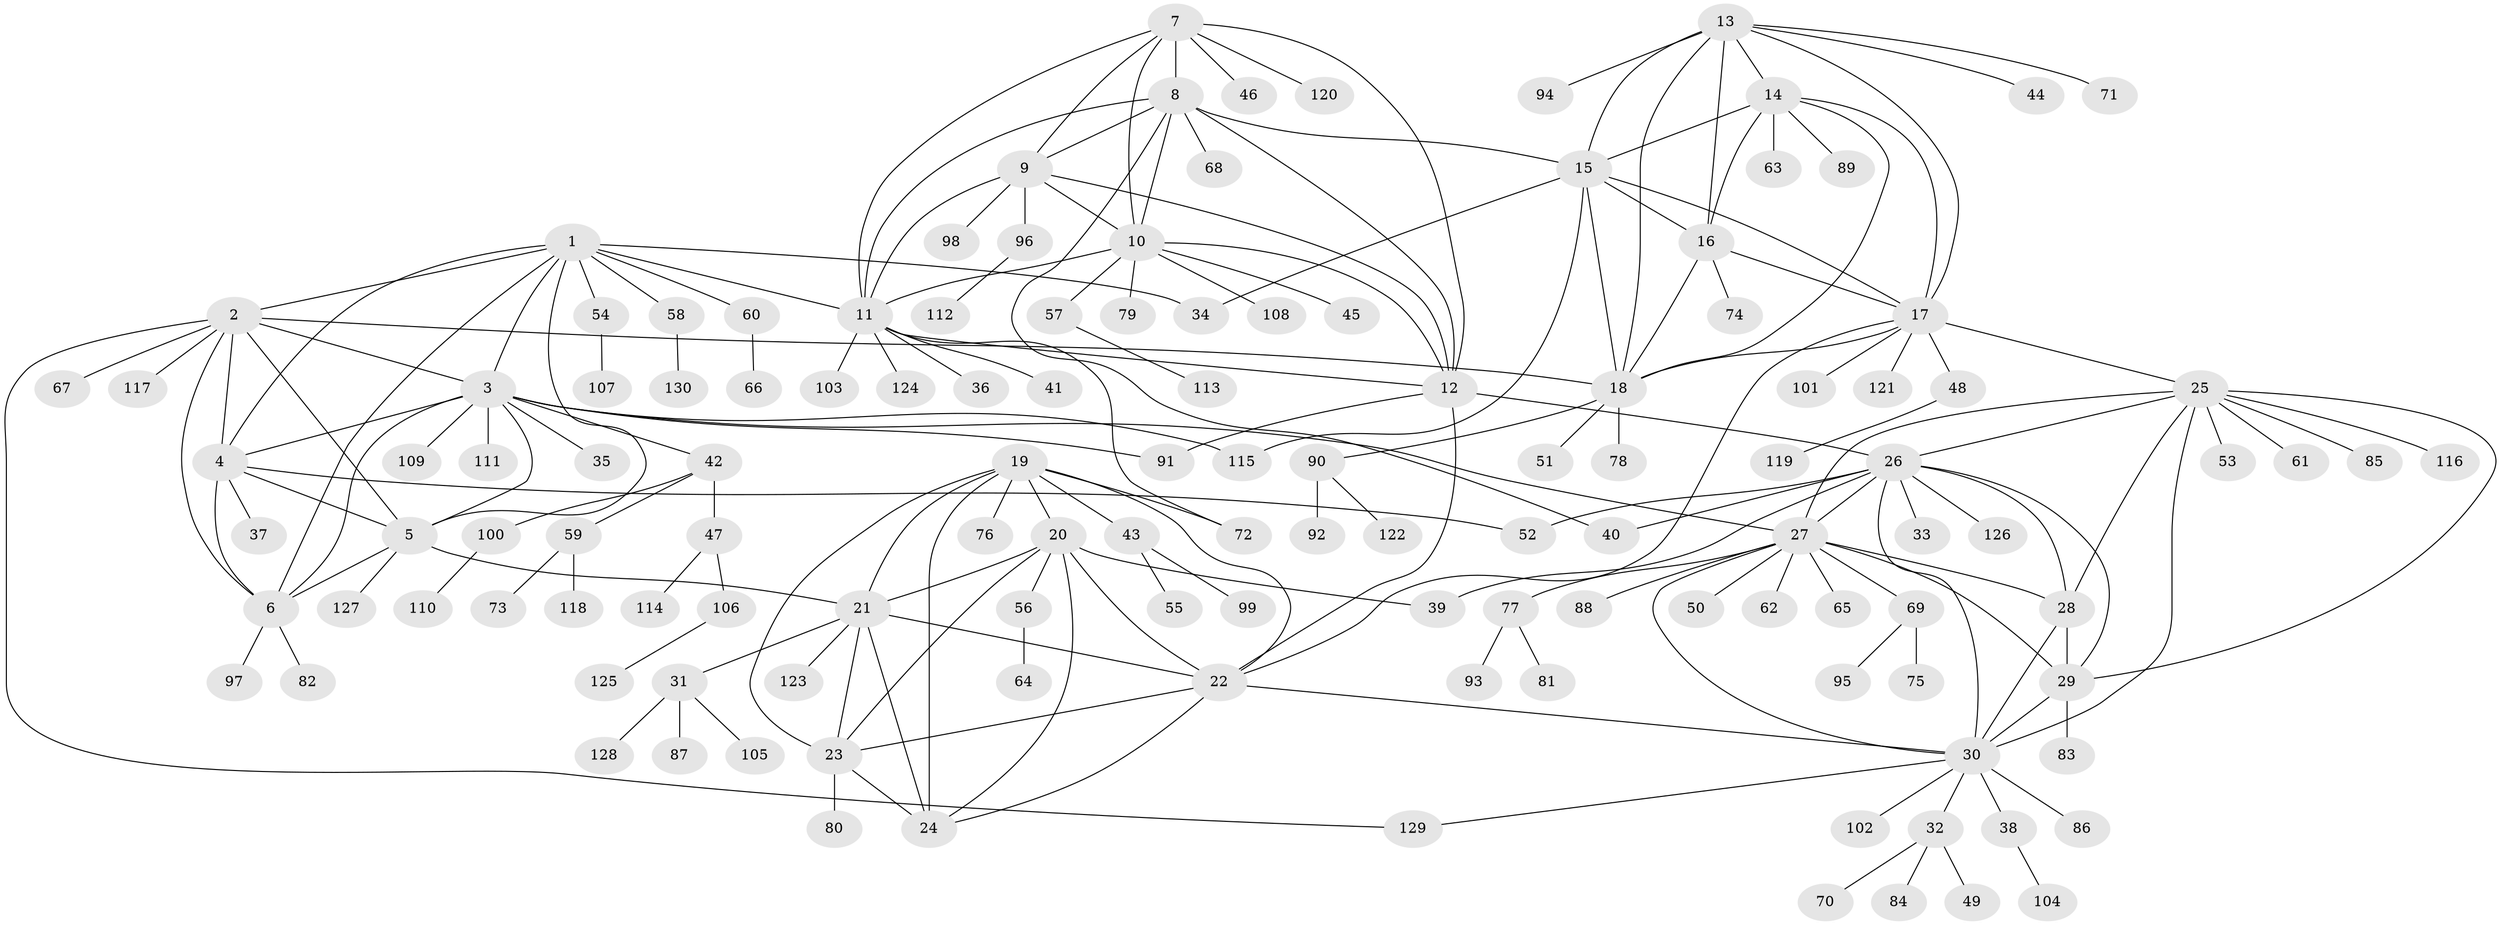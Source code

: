 // coarse degree distribution, {9: 0.0196078431372549, 15: 0.00980392156862745, 6: 0.0392156862745098, 5: 0.0392156862745098, 8: 0.049019607843137254, 10: 0.0392156862745098, 4: 0.0196078431372549, 7: 0.00980392156862745, 3: 0.0392156862745098, 2: 0.12745098039215685, 1: 0.6078431372549019}
// Generated by graph-tools (version 1.1) at 2025/42/03/06/25 10:42:15]
// undirected, 130 vertices, 193 edges
graph export_dot {
graph [start="1"]
  node [color=gray90,style=filled];
  1;
  2;
  3;
  4;
  5;
  6;
  7;
  8;
  9;
  10;
  11;
  12;
  13;
  14;
  15;
  16;
  17;
  18;
  19;
  20;
  21;
  22;
  23;
  24;
  25;
  26;
  27;
  28;
  29;
  30;
  31;
  32;
  33;
  34;
  35;
  36;
  37;
  38;
  39;
  40;
  41;
  42;
  43;
  44;
  45;
  46;
  47;
  48;
  49;
  50;
  51;
  52;
  53;
  54;
  55;
  56;
  57;
  58;
  59;
  60;
  61;
  62;
  63;
  64;
  65;
  66;
  67;
  68;
  69;
  70;
  71;
  72;
  73;
  74;
  75;
  76;
  77;
  78;
  79;
  80;
  81;
  82;
  83;
  84;
  85;
  86;
  87;
  88;
  89;
  90;
  91;
  92;
  93;
  94;
  95;
  96;
  97;
  98;
  99;
  100;
  101;
  102;
  103;
  104;
  105;
  106;
  107;
  108;
  109;
  110;
  111;
  112;
  113;
  114;
  115;
  116;
  117;
  118;
  119;
  120;
  121;
  122;
  123;
  124;
  125;
  126;
  127;
  128;
  129;
  130;
  1 -- 2;
  1 -- 3;
  1 -- 4;
  1 -- 5;
  1 -- 6;
  1 -- 11;
  1 -- 34;
  1 -- 54;
  1 -- 58;
  1 -- 60;
  2 -- 3;
  2 -- 4;
  2 -- 5;
  2 -- 6;
  2 -- 18;
  2 -- 67;
  2 -- 117;
  2 -- 129;
  3 -- 4;
  3 -- 5;
  3 -- 6;
  3 -- 27;
  3 -- 35;
  3 -- 42;
  3 -- 91;
  3 -- 109;
  3 -- 111;
  3 -- 115;
  4 -- 5;
  4 -- 6;
  4 -- 37;
  4 -- 52;
  5 -- 6;
  5 -- 21;
  5 -- 127;
  6 -- 82;
  6 -- 97;
  7 -- 8;
  7 -- 9;
  7 -- 10;
  7 -- 11;
  7 -- 12;
  7 -- 46;
  7 -- 120;
  8 -- 9;
  8 -- 10;
  8 -- 11;
  8 -- 12;
  8 -- 15;
  8 -- 40;
  8 -- 68;
  9 -- 10;
  9 -- 11;
  9 -- 12;
  9 -- 96;
  9 -- 98;
  10 -- 11;
  10 -- 12;
  10 -- 45;
  10 -- 57;
  10 -- 79;
  10 -- 108;
  11 -- 12;
  11 -- 36;
  11 -- 41;
  11 -- 72;
  11 -- 103;
  11 -- 124;
  12 -- 22;
  12 -- 26;
  12 -- 91;
  13 -- 14;
  13 -- 15;
  13 -- 16;
  13 -- 17;
  13 -- 18;
  13 -- 44;
  13 -- 71;
  13 -- 94;
  14 -- 15;
  14 -- 16;
  14 -- 17;
  14 -- 18;
  14 -- 63;
  14 -- 89;
  15 -- 16;
  15 -- 17;
  15 -- 18;
  15 -- 34;
  15 -- 115;
  16 -- 17;
  16 -- 18;
  16 -- 74;
  17 -- 18;
  17 -- 22;
  17 -- 25;
  17 -- 48;
  17 -- 101;
  17 -- 121;
  18 -- 51;
  18 -- 78;
  18 -- 90;
  19 -- 20;
  19 -- 21;
  19 -- 22;
  19 -- 23;
  19 -- 24;
  19 -- 43;
  19 -- 72;
  19 -- 76;
  20 -- 21;
  20 -- 22;
  20 -- 23;
  20 -- 24;
  20 -- 39;
  20 -- 56;
  21 -- 22;
  21 -- 23;
  21 -- 24;
  21 -- 31;
  21 -- 123;
  22 -- 23;
  22 -- 24;
  22 -- 30;
  23 -- 24;
  23 -- 80;
  25 -- 26;
  25 -- 27;
  25 -- 28;
  25 -- 29;
  25 -- 30;
  25 -- 53;
  25 -- 61;
  25 -- 85;
  25 -- 116;
  26 -- 27;
  26 -- 28;
  26 -- 29;
  26 -- 30;
  26 -- 33;
  26 -- 39;
  26 -- 40;
  26 -- 52;
  26 -- 126;
  27 -- 28;
  27 -- 29;
  27 -- 30;
  27 -- 50;
  27 -- 62;
  27 -- 65;
  27 -- 69;
  27 -- 77;
  27 -- 88;
  28 -- 29;
  28 -- 30;
  29 -- 30;
  29 -- 83;
  30 -- 32;
  30 -- 38;
  30 -- 86;
  30 -- 102;
  30 -- 129;
  31 -- 87;
  31 -- 105;
  31 -- 128;
  32 -- 49;
  32 -- 70;
  32 -- 84;
  38 -- 104;
  42 -- 47;
  42 -- 59;
  42 -- 100;
  43 -- 55;
  43 -- 99;
  47 -- 106;
  47 -- 114;
  48 -- 119;
  54 -- 107;
  56 -- 64;
  57 -- 113;
  58 -- 130;
  59 -- 73;
  59 -- 118;
  60 -- 66;
  69 -- 75;
  69 -- 95;
  77 -- 81;
  77 -- 93;
  90 -- 92;
  90 -- 122;
  96 -- 112;
  100 -- 110;
  106 -- 125;
}
